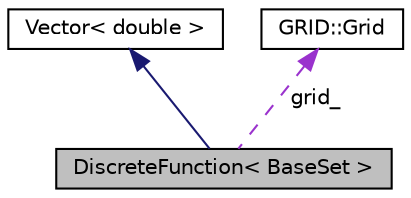 digraph "DiscreteFunction&lt; BaseSet &gt;"
{
  edge [fontname="Helvetica",fontsize="10",labelfontname="Helvetica",labelfontsize="10"];
  node [fontname="Helvetica",fontsize="10",shape=record];
  Node1 [label="DiscreteFunction\< BaseSet \>",height=0.2,width=0.4,color="black", fillcolor="grey75", style="filled", fontcolor="black"];
  Node2 -> Node1 [dir="back",color="midnightblue",fontsize="10",style="solid",fontname="Helvetica"];
  Node2 [label="Vector\< double \>",height=0.2,width=0.4,color="black", fillcolor="white", style="filled",URL="$classVector.html"];
  Node3 -> Node1 [dir="back",color="darkorchid3",fontsize="10",style="dashed",label=" grid_" ,fontname="Helvetica"];
  Node3 [label="GRID::Grid",height=0.2,width=0.4,color="black", fillcolor="white", style="filled",URL="$classGRID_1_1Grid.html",tooltip="The class Grid is the interface for a grid in this practical code. It provides methods to get the cur..."];
}
